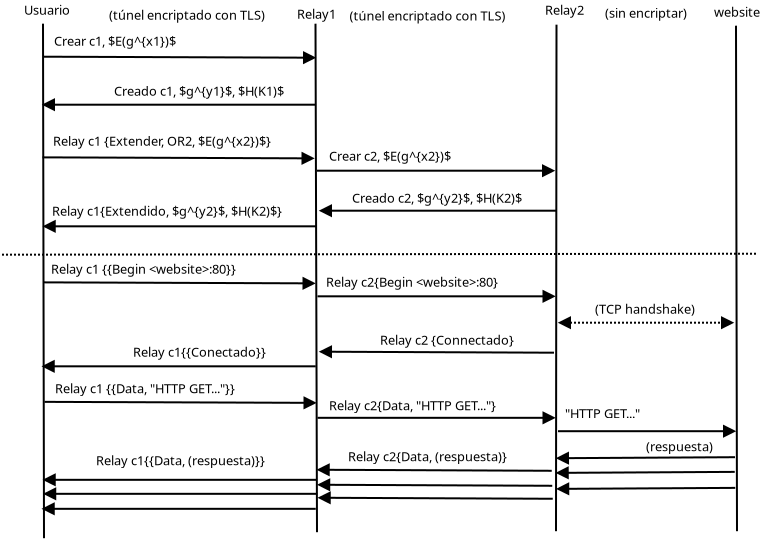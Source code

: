 <?xml version="1.0" encoding="UTF-8"?>
<dia:diagram xmlns:dia="http://www.lysator.liu.se/~alla/dia/">
  <dia:layer name="Fondo" visible="true" active="true">
    <dia:group>
      <dia:object type="Standard - Line" version="0" id="O0">
        <dia:attribute name="obj_pos">
          <dia:point val="5,5"/>
        </dia:attribute>
        <dia:attribute name="obj_bb">
          <dia:rectangle val="4.95,4.95;5.1,30.775"/>
        </dia:attribute>
        <dia:attribute name="conn_endpoints">
          <dia:point val="5,5"/>
          <dia:point val="5.05,30.725"/>
        </dia:attribute>
        <dia:attribute name="numcp">
          <dia:int val="1"/>
        </dia:attribute>
      </dia:object>
      <dia:object type="Standard - Text" version="1" id="O1">
        <dia:attribute name="obj_pos">
          <dia:point val="4.05,4.55"/>
        </dia:attribute>
        <dia:attribute name="obj_bb">
          <dia:rectangle val="4.05,3.955;6.48,4.7"/>
        </dia:attribute>
        <dia:attribute name="text">
          <dia:composite type="text">
            <dia:attribute name="string">
              <dia:string>#Usuario#</dia:string>
            </dia:attribute>
            <dia:attribute name="font">
              <dia:font family="sans" style="0" name="Helvetica"/>
            </dia:attribute>
            <dia:attribute name="height">
              <dia:real val="0.8"/>
            </dia:attribute>
            <dia:attribute name="pos">
              <dia:point val="4.05,4.55"/>
            </dia:attribute>
            <dia:attribute name="color">
              <dia:color val="#000000"/>
            </dia:attribute>
            <dia:attribute name="alignment">
              <dia:enum val="0"/>
            </dia:attribute>
          </dia:composite>
        </dia:attribute>
        <dia:attribute name="valign">
          <dia:enum val="3"/>
        </dia:attribute>
      </dia:object>
      <dia:object type="Standard - Line" version="0" id="O2">
        <dia:attribute name="obj_pos">
          <dia:point val="18.625,5"/>
        </dia:attribute>
        <dia:attribute name="obj_bb">
          <dia:rectangle val="18.575,4.95;18.75,30.475"/>
        </dia:attribute>
        <dia:attribute name="conn_endpoints">
          <dia:point val="18.625,5"/>
          <dia:point val="18.7,30.425"/>
        </dia:attribute>
        <dia:attribute name="numcp">
          <dia:int val="1"/>
        </dia:attribute>
      </dia:object>
      <dia:object type="Standard - Text" version="1" id="O3">
        <dia:attribute name="obj_pos">
          <dia:point val="17.7,4.75"/>
        </dia:attribute>
        <dia:attribute name="obj_bb">
          <dia:rectangle val="17.7,4.155;19.87,4.9"/>
        </dia:attribute>
        <dia:attribute name="text">
          <dia:composite type="text">
            <dia:attribute name="string">
              <dia:string>#Relay1#</dia:string>
            </dia:attribute>
            <dia:attribute name="font">
              <dia:font family="sans" style="0" name="Helvetica"/>
            </dia:attribute>
            <dia:attribute name="height">
              <dia:real val="0.8"/>
            </dia:attribute>
            <dia:attribute name="pos">
              <dia:point val="17.7,4.75"/>
            </dia:attribute>
            <dia:attribute name="color">
              <dia:color val="#000000"/>
            </dia:attribute>
            <dia:attribute name="alignment">
              <dia:enum val="0"/>
            </dia:attribute>
          </dia:composite>
        </dia:attribute>
        <dia:attribute name="valign">
          <dia:enum val="3"/>
        </dia:attribute>
      </dia:object>
      <dia:object type="Standard - Line" version="0" id="O4">
        <dia:attribute name="obj_pos">
          <dia:point val="30.675,5.05"/>
        </dia:attribute>
        <dia:attribute name="obj_bb">
          <dia:rectangle val="30.6,5.0;30.725,30.425"/>
        </dia:attribute>
        <dia:attribute name="conn_endpoints">
          <dia:point val="30.675,5.05"/>
          <dia:point val="30.65,30.375"/>
        </dia:attribute>
        <dia:attribute name="numcp">
          <dia:int val="1"/>
        </dia:attribute>
      </dia:object>
      <dia:object type="Standard - Text" version="1" id="O5">
        <dia:attribute name="obj_pos">
          <dia:point val="30.1,4.55"/>
        </dia:attribute>
        <dia:attribute name="obj_bb">
          <dia:rectangle val="30.1,3.955;32.27,4.7"/>
        </dia:attribute>
        <dia:attribute name="text">
          <dia:composite type="text">
            <dia:attribute name="string">
              <dia:string>#Relay2#</dia:string>
            </dia:attribute>
            <dia:attribute name="font">
              <dia:font family="sans" style="0" name="Helvetica"/>
            </dia:attribute>
            <dia:attribute name="height">
              <dia:real val="0.8"/>
            </dia:attribute>
            <dia:attribute name="pos">
              <dia:point val="30.1,4.55"/>
            </dia:attribute>
            <dia:attribute name="color">
              <dia:color val="#000000"/>
            </dia:attribute>
            <dia:attribute name="alignment">
              <dia:enum val="0"/>
            </dia:attribute>
          </dia:composite>
        </dia:attribute>
        <dia:attribute name="valign">
          <dia:enum val="3"/>
        </dia:attribute>
      </dia:object>
      <dia:object type="Standard - Line" version="0" id="O6">
        <dia:attribute name="obj_pos">
          <dia:point val="39.65,5.1"/>
        </dia:attribute>
        <dia:attribute name="obj_bb">
          <dia:rectangle val="39.6,5.05;39.75,30.425"/>
        </dia:attribute>
        <dia:attribute name="conn_endpoints">
          <dia:point val="39.65,5.1"/>
          <dia:point val="39.7,30.375"/>
        </dia:attribute>
        <dia:attribute name="numcp">
          <dia:int val="1"/>
        </dia:attribute>
      </dia:object>
      <dia:object type="Standard - Text" version="1" id="O7">
        <dia:attribute name="obj_pos">
          <dia:point val="38.55,4.65"/>
        </dia:attribute>
        <dia:attribute name="obj_bb">
          <dia:rectangle val="38.55,4.055;41.03,4.8"/>
        </dia:attribute>
        <dia:attribute name="text">
          <dia:composite type="text">
            <dia:attribute name="string">
              <dia:string>#website#</dia:string>
            </dia:attribute>
            <dia:attribute name="font">
              <dia:font family="sans" style="0" name="Helvetica"/>
            </dia:attribute>
            <dia:attribute name="height">
              <dia:real val="0.8"/>
            </dia:attribute>
            <dia:attribute name="pos">
              <dia:point val="38.55,4.65"/>
            </dia:attribute>
            <dia:attribute name="color">
              <dia:color val="#000000"/>
            </dia:attribute>
            <dia:attribute name="alignment">
              <dia:enum val="0"/>
            </dia:attribute>
          </dia:composite>
        </dia:attribute>
        <dia:attribute name="valign">
          <dia:enum val="3"/>
        </dia:attribute>
      </dia:object>
      <dia:object type="Standard - Text" version="1" id="O8">
        <dia:attribute name="obj_pos">
          <dia:point val="8.3,4.8"/>
        </dia:attribute>
        <dia:attribute name="obj_bb">
          <dia:rectangle val="8.3,4.205;16.788,4.95"/>
        </dia:attribute>
        <dia:attribute name="text">
          <dia:composite type="text">
            <dia:attribute name="string">
              <dia:string>#(túnel encriptado con TLS)#</dia:string>
            </dia:attribute>
            <dia:attribute name="font">
              <dia:font family="sans" style="0" name="Helvetica"/>
            </dia:attribute>
            <dia:attribute name="height">
              <dia:real val="0.8"/>
            </dia:attribute>
            <dia:attribute name="pos">
              <dia:point val="8.3,4.8"/>
            </dia:attribute>
            <dia:attribute name="color">
              <dia:color val="#000000"/>
            </dia:attribute>
            <dia:attribute name="alignment">
              <dia:enum val="0"/>
            </dia:attribute>
          </dia:composite>
        </dia:attribute>
        <dia:attribute name="valign">
          <dia:enum val="3"/>
        </dia:attribute>
      </dia:object>
      <dia:object type="Standard - Line" version="0" id="O9">
        <dia:attribute name="obj_pos">
          <dia:point val="5.05,6.65"/>
        </dia:attribute>
        <dia:attribute name="obj_bb">
          <dia:rectangle val="5.0,6.367;18.712,7.029"/>
        </dia:attribute>
        <dia:attribute name="conn_endpoints">
          <dia:point val="5.05,6.65"/>
          <dia:point val="18.6,6.7"/>
        </dia:attribute>
        <dia:attribute name="numcp">
          <dia:int val="1"/>
        </dia:attribute>
        <dia:attribute name="end_arrow">
          <dia:enum val="3"/>
        </dia:attribute>
        <dia:attribute name="end_arrow_length">
          <dia:real val="0.5"/>
        </dia:attribute>
        <dia:attribute name="end_arrow_width">
          <dia:real val="0.5"/>
        </dia:attribute>
      </dia:object>
      <dia:object type="Standard - Text" version="1" id="O10">
        <dia:attribute name="obj_pos">
          <dia:point val="5.55,6.1"/>
        </dia:attribute>
        <dia:attribute name="obj_bb">
          <dia:rectangle val="5.531,5.486;12.93,6.287"/>
        </dia:attribute>
        <dia:attribute name="text">
          <dia:composite type="text">
            <dia:attribute name="string">
              <dia:string>#Crear c1, $E(g^{x1})$#</dia:string>
            </dia:attribute>
            <dia:attribute name="font">
              <dia:font family="sans" style="0" name="Helvetica"/>
            </dia:attribute>
            <dia:attribute name="height">
              <dia:real val="0.8"/>
            </dia:attribute>
            <dia:attribute name="pos">
              <dia:point val="5.55,6.1"/>
            </dia:attribute>
            <dia:attribute name="color">
              <dia:color val="#000000"/>
            </dia:attribute>
            <dia:attribute name="alignment">
              <dia:enum val="0"/>
            </dia:attribute>
          </dia:composite>
        </dia:attribute>
        <dia:attribute name="valign">
          <dia:enum val="3"/>
        </dia:attribute>
      </dia:object>
      <dia:object type="Standard - Line" version="0" id="O11">
        <dia:attribute name="obj_pos">
          <dia:point val="18.65,9.05"/>
        </dia:attribute>
        <dia:attribute name="obj_bb">
          <dia:rectangle val="4.888,8.719;18.7,9.381"/>
        </dia:attribute>
        <dia:attribute name="conn_endpoints">
          <dia:point val="18.65,9.05"/>
          <dia:point val="5,9.05"/>
        </dia:attribute>
        <dia:attribute name="numcp">
          <dia:int val="1"/>
        </dia:attribute>
        <dia:attribute name="end_arrow">
          <dia:enum val="3"/>
        </dia:attribute>
        <dia:attribute name="end_arrow_length">
          <dia:real val="0.5"/>
        </dia:attribute>
        <dia:attribute name="end_arrow_width">
          <dia:real val="0.5"/>
        </dia:attribute>
      </dia:object>
      <dia:object type="Standard - Text" version="1" id="O12">
        <dia:attribute name="obj_pos">
          <dia:point val="8.15,5.75"/>
        </dia:attribute>
        <dia:attribute name="obj_bb">
          <dia:rectangle val="8.15,5.155;8.15,5.9"/>
        </dia:attribute>
        <dia:attribute name="text">
          <dia:composite type="text">
            <dia:attribute name="string">
              <dia:string>##</dia:string>
            </dia:attribute>
            <dia:attribute name="font">
              <dia:font family="sans" style="0" name="Helvetica"/>
            </dia:attribute>
            <dia:attribute name="height">
              <dia:real val="0.8"/>
            </dia:attribute>
            <dia:attribute name="pos">
              <dia:point val="8.15,5.75"/>
            </dia:attribute>
            <dia:attribute name="color">
              <dia:color val="#000000"/>
            </dia:attribute>
            <dia:attribute name="alignment">
              <dia:enum val="0"/>
            </dia:attribute>
          </dia:composite>
        </dia:attribute>
        <dia:attribute name="valign">
          <dia:enum val="3"/>
        </dia:attribute>
      </dia:object>
      <dia:object type="Standard - Text" version="1" id="O13">
        <dia:attribute name="obj_pos">
          <dia:point val="8.55,8.6"/>
        </dia:attribute>
        <dia:attribute name="obj_bb">
          <dia:rectangle val="8.55,8.005;18.593,8.75"/>
        </dia:attribute>
        <dia:attribute name="text">
          <dia:composite type="text">
            <dia:attribute name="string">
              <dia:string>#Creado c1, $g^{y1}$, $H(K1)$#</dia:string>
            </dia:attribute>
            <dia:attribute name="font">
              <dia:font family="sans" style="0" name="Helvetica"/>
            </dia:attribute>
            <dia:attribute name="height">
              <dia:real val="0.8"/>
            </dia:attribute>
            <dia:attribute name="pos">
              <dia:point val="8.55,8.6"/>
            </dia:attribute>
            <dia:attribute name="color">
              <dia:color val="#000000"/>
            </dia:attribute>
            <dia:attribute name="alignment">
              <dia:enum val="0"/>
            </dia:attribute>
          </dia:composite>
        </dia:attribute>
        <dia:attribute name="valign">
          <dia:enum val="3"/>
        </dia:attribute>
      </dia:object>
      <dia:object type="Standard - Line" version="0" id="O14">
        <dia:attribute name="obj_pos">
          <dia:point val="4.975,11.683"/>
        </dia:attribute>
        <dia:attribute name="obj_bb">
          <dia:rectangle val="4.925,11.4;18.637,12.062"/>
        </dia:attribute>
        <dia:attribute name="conn_endpoints">
          <dia:point val="4.975,11.683"/>
          <dia:point val="18.525,11.733"/>
        </dia:attribute>
        <dia:attribute name="numcp">
          <dia:int val="1"/>
        </dia:attribute>
        <dia:attribute name="end_arrow">
          <dia:enum val="3"/>
        </dia:attribute>
        <dia:attribute name="end_arrow_length">
          <dia:real val="0.5"/>
        </dia:attribute>
        <dia:attribute name="end_arrow_width">
          <dia:real val="0.5"/>
        </dia:attribute>
      </dia:object>
      <dia:object type="Standard - Text" version="1" id="O15">
        <dia:attribute name="obj_pos">
          <dia:point val="5.5,11.1"/>
        </dia:attribute>
        <dia:attribute name="obj_bb">
          <dia:rectangle val="5.5,10.486;18.596,11.287"/>
        </dia:attribute>
        <dia:attribute name="text">
          <dia:composite type="text">
            <dia:attribute name="string">
              <dia:string>#Relay c1 {Extender, OR2, $E(g^{x2})$}#</dia:string>
            </dia:attribute>
            <dia:attribute name="font">
              <dia:font family="sans" style="0" name="Helvetica"/>
            </dia:attribute>
            <dia:attribute name="height">
              <dia:real val="0.8"/>
            </dia:attribute>
            <dia:attribute name="pos">
              <dia:point val="5.5,11.1"/>
            </dia:attribute>
            <dia:attribute name="color">
              <dia:color val="#000000"/>
            </dia:attribute>
            <dia:attribute name="alignment">
              <dia:enum val="0"/>
            </dia:attribute>
          </dia:composite>
        </dia:attribute>
        <dia:attribute name="valign">
          <dia:enum val="3"/>
        </dia:attribute>
      </dia:object>
      <dia:object type="Standard - Text" version="1" id="O16">
        <dia:attribute name="obj_pos">
          <dia:point val="20.325,4.845"/>
        </dia:attribute>
        <dia:attribute name="obj_bb">
          <dia:rectangle val="20.325,4.25;28.812,4.995"/>
        </dia:attribute>
        <dia:attribute name="text">
          <dia:composite type="text">
            <dia:attribute name="string">
              <dia:string>#(túnel encriptado con TLS)#</dia:string>
            </dia:attribute>
            <dia:attribute name="font">
              <dia:font family="sans" style="0" name="Helvetica"/>
            </dia:attribute>
            <dia:attribute name="height">
              <dia:real val="0.8"/>
            </dia:attribute>
            <dia:attribute name="pos">
              <dia:point val="20.325,4.845"/>
            </dia:attribute>
            <dia:attribute name="color">
              <dia:color val="#000000"/>
            </dia:attribute>
            <dia:attribute name="alignment">
              <dia:enum val="0"/>
            </dia:attribute>
          </dia:composite>
        </dia:attribute>
        <dia:attribute name="valign">
          <dia:enum val="3"/>
        </dia:attribute>
      </dia:object>
      <dia:object type="Standard - Line" version="0" id="O17">
        <dia:attribute name="obj_pos">
          <dia:point val="18.7,12.35"/>
        </dia:attribute>
        <dia:attribute name="obj_bb">
          <dia:rectangle val="18.65,12.019;30.662,12.681"/>
        </dia:attribute>
        <dia:attribute name="conn_endpoints">
          <dia:point val="18.7,12.35"/>
          <dia:point val="30.55,12.35"/>
        </dia:attribute>
        <dia:attribute name="numcp">
          <dia:int val="1"/>
        </dia:attribute>
        <dia:attribute name="end_arrow">
          <dia:enum val="3"/>
        </dia:attribute>
        <dia:attribute name="end_arrow_length">
          <dia:real val="0.5"/>
        </dia:attribute>
        <dia:attribute name="end_arrow_width">
          <dia:real val="0.5"/>
        </dia:attribute>
      </dia:object>
      <dia:object type="Standard - Text" version="1" id="O18">
        <dia:attribute name="obj_pos">
          <dia:point val="19.3,11.85"/>
        </dia:attribute>
        <dia:attribute name="obj_bb">
          <dia:rectangle val="19.3,11.236;26.699,12.037"/>
        </dia:attribute>
        <dia:attribute name="text">
          <dia:composite type="text">
            <dia:attribute name="string">
              <dia:string>#Crear c2, $E(g^{x2})$#</dia:string>
            </dia:attribute>
            <dia:attribute name="font">
              <dia:font family="sans" style="0" name="Helvetica"/>
            </dia:attribute>
            <dia:attribute name="height">
              <dia:real val="0.8"/>
            </dia:attribute>
            <dia:attribute name="pos">
              <dia:point val="19.3,11.85"/>
            </dia:attribute>
            <dia:attribute name="color">
              <dia:color val="#000000"/>
            </dia:attribute>
            <dia:attribute name="alignment">
              <dia:enum val="0"/>
            </dia:attribute>
          </dia:composite>
        </dia:attribute>
        <dia:attribute name="valign">
          <dia:enum val="3"/>
        </dia:attribute>
      </dia:object>
      <dia:object type="Standard - Line" version="0" id="O19">
        <dia:attribute name="obj_pos">
          <dia:point val="30.65,14.35"/>
        </dia:attribute>
        <dia:attribute name="obj_bb">
          <dia:rectangle val="18.738,14.019;30.7,14.681"/>
        </dia:attribute>
        <dia:attribute name="conn_endpoints">
          <dia:point val="30.65,14.35"/>
          <dia:point val="18.85,14.35"/>
        </dia:attribute>
        <dia:attribute name="numcp">
          <dia:int val="1"/>
        </dia:attribute>
        <dia:attribute name="end_arrow">
          <dia:enum val="3"/>
        </dia:attribute>
        <dia:attribute name="end_arrow_length">
          <dia:real val="0.5"/>
        </dia:attribute>
        <dia:attribute name="end_arrow_width">
          <dia:real val="0.5"/>
        </dia:attribute>
      </dia:object>
      <dia:object type="Standard - Text" version="1" id="O20">
        <dia:attribute name="obj_pos">
          <dia:point val="20.45,13.95"/>
        </dia:attribute>
        <dia:attribute name="obj_bb">
          <dia:rectangle val="20.45,13.355;30.492,14.1"/>
        </dia:attribute>
        <dia:attribute name="text">
          <dia:composite type="text">
            <dia:attribute name="string">
              <dia:string>#Creado c2, $g^{y2}$, $H(K2)$#</dia:string>
            </dia:attribute>
            <dia:attribute name="font">
              <dia:font family="sans" style="0" name="Helvetica"/>
            </dia:attribute>
            <dia:attribute name="height">
              <dia:real val="0.8"/>
            </dia:attribute>
            <dia:attribute name="pos">
              <dia:point val="20.45,13.95"/>
            </dia:attribute>
            <dia:attribute name="color">
              <dia:color val="#000000"/>
            </dia:attribute>
            <dia:attribute name="alignment">
              <dia:enum val="0"/>
            </dia:attribute>
          </dia:composite>
        </dia:attribute>
        <dia:attribute name="valign">
          <dia:enum val="3"/>
        </dia:attribute>
      </dia:object>
      <dia:object type="Standard - Line" version="0" id="O21">
        <dia:attribute name="obj_pos">
          <dia:point val="18.687,15.131"/>
        </dia:attribute>
        <dia:attribute name="obj_bb">
          <dia:rectangle val="4.925,14.8;18.737,15.462"/>
        </dia:attribute>
        <dia:attribute name="conn_endpoints">
          <dia:point val="18.687,15.131"/>
          <dia:point val="5.037,15.131"/>
        </dia:attribute>
        <dia:attribute name="numcp">
          <dia:int val="1"/>
        </dia:attribute>
        <dia:attribute name="end_arrow">
          <dia:enum val="3"/>
        </dia:attribute>
        <dia:attribute name="end_arrow_length">
          <dia:real val="0.5"/>
        </dia:attribute>
        <dia:attribute name="end_arrow_width">
          <dia:real val="0.5"/>
        </dia:attribute>
      </dia:object>
      <dia:object type="Standard - Text" version="1" id="O22">
        <dia:attribute name="obj_pos">
          <dia:point val="9.05,11"/>
        </dia:attribute>
        <dia:attribute name="obj_bb">
          <dia:rectangle val="9.05,10.405;9.05,11.15"/>
        </dia:attribute>
        <dia:attribute name="text">
          <dia:composite type="text">
            <dia:attribute name="string">
              <dia:string>##</dia:string>
            </dia:attribute>
            <dia:attribute name="font">
              <dia:font family="sans" style="0" name="Helvetica"/>
            </dia:attribute>
            <dia:attribute name="height">
              <dia:real val="0.8"/>
            </dia:attribute>
            <dia:attribute name="pos">
              <dia:point val="9.05,11"/>
            </dia:attribute>
            <dia:attribute name="color">
              <dia:color val="#000000"/>
            </dia:attribute>
            <dia:attribute name="alignment">
              <dia:enum val="0"/>
            </dia:attribute>
          </dia:composite>
        </dia:attribute>
        <dia:attribute name="valign">
          <dia:enum val="3"/>
        </dia:attribute>
      </dia:object>
      <dia:object type="Standard - Text" version="1" id="O23">
        <dia:attribute name="obj_pos">
          <dia:point val="5.45,14.6"/>
        </dia:attribute>
        <dia:attribute name="obj_bb">
          <dia:rectangle val="5.45,14.005;19.008,14.75"/>
        </dia:attribute>
        <dia:attribute name="text">
          <dia:composite type="text">
            <dia:attribute name="string">
              <dia:string>#Relay c1{Extendido, $g^{y2}$, $H(K2)$}#</dia:string>
            </dia:attribute>
            <dia:attribute name="font">
              <dia:font family="sans" style="0" name="Helvetica"/>
            </dia:attribute>
            <dia:attribute name="height">
              <dia:real val="0.8"/>
            </dia:attribute>
            <dia:attribute name="pos">
              <dia:point val="5.45,14.6"/>
            </dia:attribute>
            <dia:attribute name="color">
              <dia:color val="#000000"/>
            </dia:attribute>
            <dia:attribute name="alignment">
              <dia:enum val="0"/>
            </dia:attribute>
          </dia:composite>
        </dia:attribute>
        <dia:attribute name="valign">
          <dia:enum val="3"/>
        </dia:attribute>
      </dia:object>
      <dia:object type="Standard - Line" version="0" id="O24">
        <dia:attribute name="obj_pos">
          <dia:point val="2.95,16.55"/>
        </dia:attribute>
        <dia:attribute name="obj_bb">
          <dia:rectangle val="2.9,16.45;40.8,16.6"/>
        </dia:attribute>
        <dia:attribute name="conn_endpoints">
          <dia:point val="2.95,16.55"/>
          <dia:point val="40.75,16.5"/>
        </dia:attribute>
        <dia:attribute name="numcp">
          <dia:int val="1"/>
        </dia:attribute>
        <dia:attribute name="line_style">
          <dia:enum val="4"/>
        </dia:attribute>
      </dia:object>
      <dia:object type="Standard - Line" version="0" id="O25">
        <dia:attribute name="obj_pos">
          <dia:point val="5.025,17.933"/>
        </dia:attribute>
        <dia:attribute name="obj_bb">
          <dia:rectangle val="4.975,17.65;18.687,18.312"/>
        </dia:attribute>
        <dia:attribute name="conn_endpoints">
          <dia:point val="5.025,17.933"/>
          <dia:point val="18.575,17.983"/>
        </dia:attribute>
        <dia:attribute name="numcp">
          <dia:int val="1"/>
        </dia:attribute>
        <dia:attribute name="end_arrow">
          <dia:enum val="3"/>
        </dia:attribute>
        <dia:attribute name="end_arrow_length">
          <dia:real val="0.5"/>
        </dia:attribute>
        <dia:attribute name="end_arrow_width">
          <dia:real val="0.5"/>
        </dia:attribute>
      </dia:object>
      <dia:object type="Standard - Text" version="1" id="O26">
        <dia:attribute name="obj_pos">
          <dia:point val="5.4,17.5"/>
        </dia:attribute>
        <dia:attribute name="obj_bb">
          <dia:rectangle val="5.4,16.905;16.57,17.65"/>
        </dia:attribute>
        <dia:attribute name="text">
          <dia:composite type="text">
            <dia:attribute name="string">
              <dia:string>#Relay c1 {{Begin &lt;website&gt;:80}}#</dia:string>
            </dia:attribute>
            <dia:attribute name="font">
              <dia:font family="sans" style="0" name="Helvetica"/>
            </dia:attribute>
            <dia:attribute name="height">
              <dia:real val="0.8"/>
            </dia:attribute>
            <dia:attribute name="pos">
              <dia:point val="5.4,17.5"/>
            </dia:attribute>
            <dia:attribute name="color">
              <dia:color val="#000000"/>
            </dia:attribute>
            <dia:attribute name="alignment">
              <dia:enum val="0"/>
            </dia:attribute>
          </dia:composite>
        </dia:attribute>
        <dia:attribute name="valign">
          <dia:enum val="3"/>
        </dia:attribute>
      </dia:object>
      <dia:object type="Standard - Line" version="0" id="O27">
        <dia:attribute name="obj_pos">
          <dia:point val="18.725,18.631"/>
        </dia:attribute>
        <dia:attribute name="obj_bb">
          <dia:rectangle val="18.675,18.3;30.687,18.962"/>
        </dia:attribute>
        <dia:attribute name="conn_endpoints">
          <dia:point val="18.725,18.631"/>
          <dia:point val="30.575,18.631"/>
        </dia:attribute>
        <dia:attribute name="numcp">
          <dia:int val="1"/>
        </dia:attribute>
        <dia:attribute name="end_arrow">
          <dia:enum val="3"/>
        </dia:attribute>
        <dia:attribute name="end_arrow_length">
          <dia:real val="0.5"/>
        </dia:attribute>
        <dia:attribute name="end_arrow_width">
          <dia:real val="0.5"/>
        </dia:attribute>
      </dia:object>
      <dia:object type="Standard - Text" version="1" id="O28">
        <dia:attribute name="obj_pos">
          <dia:point val="19.15,18.15"/>
        </dia:attribute>
        <dia:attribute name="obj_bb">
          <dia:rectangle val="19.15,17.536;29.321,18.337"/>
        </dia:attribute>
        <dia:attribute name="text">
          <dia:composite type="text">
            <dia:attribute name="string">
              <dia:string>#Relay c2{Begin &lt;website&gt;:80}#</dia:string>
            </dia:attribute>
            <dia:attribute name="font">
              <dia:font family="sans" style="0" name="Helvetica"/>
            </dia:attribute>
            <dia:attribute name="height">
              <dia:real val="0.8"/>
            </dia:attribute>
            <dia:attribute name="pos">
              <dia:point val="19.15,18.15"/>
            </dia:attribute>
            <dia:attribute name="color">
              <dia:color val="#000000"/>
            </dia:attribute>
            <dia:attribute name="alignment">
              <dia:enum val="0"/>
            </dia:attribute>
          </dia:composite>
        </dia:attribute>
        <dia:attribute name="valign">
          <dia:enum val="3"/>
        </dia:attribute>
      </dia:object>
      <dia:object type="Standard - Text" version="1" id="O29">
        <dia:attribute name="obj_pos">
          <dia:point val="33.1,4.7"/>
        </dia:attribute>
        <dia:attribute name="obj_bb">
          <dia:rectangle val="33.1,4.086;37.641,4.887"/>
        </dia:attribute>
        <dia:attribute name="text">
          <dia:composite type="text">
            <dia:attribute name="string">
              <dia:string>#(sin encriptar)#</dia:string>
            </dia:attribute>
            <dia:attribute name="font">
              <dia:font family="sans" style="0" name="Helvetica"/>
            </dia:attribute>
            <dia:attribute name="height">
              <dia:real val="0.8"/>
            </dia:attribute>
            <dia:attribute name="pos">
              <dia:point val="33.1,4.7"/>
            </dia:attribute>
            <dia:attribute name="color">
              <dia:color val="#000000"/>
            </dia:attribute>
            <dia:attribute name="alignment">
              <dia:enum val="0"/>
            </dia:attribute>
          </dia:composite>
        </dia:attribute>
        <dia:attribute name="valign">
          <dia:enum val="3"/>
        </dia:attribute>
      </dia:object>
      <dia:object type="Standard - Line" version="0" id="O30">
        <dia:attribute name="obj_pos">
          <dia:point val="30.8,19.95"/>
        </dia:attribute>
        <dia:attribute name="obj_bb">
          <dia:rectangle val="30.738,19.619;39.562,20.281"/>
        </dia:attribute>
        <dia:attribute name="conn_endpoints">
          <dia:point val="30.8,19.95"/>
          <dia:point val="39.5,19.95"/>
        </dia:attribute>
        <dia:attribute name="numcp">
          <dia:int val="1"/>
        </dia:attribute>
        <dia:attribute name="line_style">
          <dia:enum val="4"/>
        </dia:attribute>
        <dia:attribute name="start_arrow">
          <dia:enum val="3"/>
        </dia:attribute>
        <dia:attribute name="start_arrow_length">
          <dia:real val="0.5"/>
        </dia:attribute>
        <dia:attribute name="start_arrow_width">
          <dia:real val="0.5"/>
        </dia:attribute>
        <dia:attribute name="end_arrow">
          <dia:enum val="3"/>
        </dia:attribute>
        <dia:attribute name="end_arrow_length">
          <dia:real val="0.5"/>
        </dia:attribute>
        <dia:attribute name="end_arrow_width">
          <dia:real val="0.5"/>
        </dia:attribute>
      </dia:object>
      <dia:object type="Standard - Text" version="1" id="O31">
        <dia:attribute name="obj_pos">
          <dia:point val="32.6,19.5"/>
        </dia:attribute>
        <dia:attribute name="obj_bb">
          <dia:rectangle val="32.6,18.905;37.97,19.65"/>
        </dia:attribute>
        <dia:attribute name="text">
          <dia:composite type="text">
            <dia:attribute name="string">
              <dia:string>#(TCP handshake)#</dia:string>
            </dia:attribute>
            <dia:attribute name="font">
              <dia:font family="sans" style="0" name="Helvetica"/>
            </dia:attribute>
            <dia:attribute name="height">
              <dia:real val="0.8"/>
            </dia:attribute>
            <dia:attribute name="pos">
              <dia:point val="32.6,19.5"/>
            </dia:attribute>
            <dia:attribute name="color">
              <dia:color val="#000000"/>
            </dia:attribute>
            <dia:attribute name="alignment">
              <dia:enum val="0"/>
            </dia:attribute>
          </dia:composite>
        </dia:attribute>
        <dia:attribute name="valign">
          <dia:enum val="3"/>
        </dia:attribute>
      </dia:object>
      <dia:object type="Standard - Line" version="0" id="O32">
        <dia:attribute name="obj_pos">
          <dia:point val="30.55,21.45"/>
        </dia:attribute>
        <dia:attribute name="obj_bb">
          <dia:rectangle val="18.738,21.072;30.6,21.733"/>
        </dia:attribute>
        <dia:attribute name="conn_endpoints">
          <dia:point val="30.55,21.45"/>
          <dia:point val="18.85,21.4"/>
        </dia:attribute>
        <dia:attribute name="numcp">
          <dia:int val="1"/>
        </dia:attribute>
        <dia:attribute name="end_arrow">
          <dia:enum val="3"/>
        </dia:attribute>
        <dia:attribute name="end_arrow_length">
          <dia:real val="0.5"/>
        </dia:attribute>
        <dia:attribute name="end_arrow_width">
          <dia:real val="0.5"/>
        </dia:attribute>
      </dia:object>
      <dia:object type="Standard - Text" version="1" id="O33">
        <dia:attribute name="obj_pos">
          <dia:point val="21.85,21.05"/>
        </dia:attribute>
        <dia:attribute name="obj_bb">
          <dia:rectangle val="21.85,20.455;29.433,21.2"/>
        </dia:attribute>
        <dia:attribute name="text">
          <dia:composite type="text">
            <dia:attribute name="string">
              <dia:string>#Relay c2 {Connectado}#</dia:string>
            </dia:attribute>
            <dia:attribute name="font">
              <dia:font family="sans" style="0" name="Helvetica"/>
            </dia:attribute>
            <dia:attribute name="height">
              <dia:real val="0.8"/>
            </dia:attribute>
            <dia:attribute name="pos">
              <dia:point val="21.85,21.05"/>
            </dia:attribute>
            <dia:attribute name="color">
              <dia:color val="#000000"/>
            </dia:attribute>
            <dia:attribute name="alignment">
              <dia:enum val="0"/>
            </dia:attribute>
          </dia:composite>
        </dia:attribute>
        <dia:attribute name="valign">
          <dia:enum val="3"/>
        </dia:attribute>
      </dia:object>
      <dia:object type="Standard - Line" version="0" id="O34">
        <dia:attribute name="obj_pos">
          <dia:point val="18.637,22.131"/>
        </dia:attribute>
        <dia:attribute name="obj_bb">
          <dia:rectangle val="4.875,21.8;18.687,22.462"/>
        </dia:attribute>
        <dia:attribute name="conn_endpoints">
          <dia:point val="18.637,22.131"/>
          <dia:point val="4.987,22.131"/>
        </dia:attribute>
        <dia:attribute name="numcp">
          <dia:int val="1"/>
        </dia:attribute>
        <dia:attribute name="end_arrow">
          <dia:enum val="3"/>
        </dia:attribute>
        <dia:attribute name="end_arrow_length">
          <dia:real val="0.5"/>
        </dia:attribute>
        <dia:attribute name="end_arrow_width">
          <dia:real val="0.5"/>
        </dia:attribute>
      </dia:object>
      <dia:object type="Standard - Text" version="1" id="O35">
        <dia:attribute name="obj_pos">
          <dia:point val="9.5,21.65"/>
        </dia:attribute>
        <dia:attribute name="obj_bb">
          <dia:rectangle val="9.5,21.055;17.29,21.8"/>
        </dia:attribute>
        <dia:attribute name="text">
          <dia:composite type="text">
            <dia:attribute name="string">
              <dia:string>#Relay c1{{Conectado}}#</dia:string>
            </dia:attribute>
            <dia:attribute name="font">
              <dia:font family="sans" style="0" name="Helvetica"/>
            </dia:attribute>
            <dia:attribute name="height">
              <dia:real val="0.8"/>
            </dia:attribute>
            <dia:attribute name="pos">
              <dia:point val="9.5,21.65"/>
            </dia:attribute>
            <dia:attribute name="color">
              <dia:color val="#000000"/>
            </dia:attribute>
            <dia:attribute name="alignment">
              <dia:enum val="0"/>
            </dia:attribute>
          </dia:composite>
        </dia:attribute>
        <dia:attribute name="valign">
          <dia:enum val="3"/>
        </dia:attribute>
      </dia:object>
      <dia:object type="Standard - Line" version="0" id="O36">
        <dia:attribute name="obj_pos">
          <dia:point val="5.075,23.908"/>
        </dia:attribute>
        <dia:attribute name="obj_bb">
          <dia:rectangle val="5.025,23.625;18.737,24.287"/>
        </dia:attribute>
        <dia:attribute name="conn_endpoints">
          <dia:point val="5.075,23.908"/>
          <dia:point val="18.625,23.958"/>
        </dia:attribute>
        <dia:attribute name="numcp">
          <dia:int val="1"/>
        </dia:attribute>
        <dia:attribute name="end_arrow">
          <dia:enum val="3"/>
        </dia:attribute>
        <dia:attribute name="end_arrow_length">
          <dia:real val="0.5"/>
        </dia:attribute>
        <dia:attribute name="end_arrow_width">
          <dia:real val="0.5"/>
        </dia:attribute>
      </dia:object>
      <dia:object type="Standard - Text" version="1" id="O37">
        <dia:attribute name="obj_pos">
          <dia:point val="5.6,23.475"/>
        </dia:attribute>
        <dia:attribute name="obj_bb">
          <dia:rectangle val="5.6,22.861;16.361,23.662"/>
        </dia:attribute>
        <dia:attribute name="text">
          <dia:composite type="text">
            <dia:attribute name="string">
              <dia:string>#Relay c1 {{Data, "HTTP GET..."}}#</dia:string>
            </dia:attribute>
            <dia:attribute name="font">
              <dia:font family="sans" style="0" name="Helvetica"/>
            </dia:attribute>
            <dia:attribute name="height">
              <dia:real val="0.8"/>
            </dia:attribute>
            <dia:attribute name="pos">
              <dia:point val="5.6,23.475"/>
            </dia:attribute>
            <dia:attribute name="color">
              <dia:color val="#000000"/>
            </dia:attribute>
            <dia:attribute name="alignment">
              <dia:enum val="0"/>
            </dia:attribute>
          </dia:composite>
        </dia:attribute>
        <dia:attribute name="valign">
          <dia:enum val="3"/>
        </dia:attribute>
      </dia:object>
      <dia:object type="Standard - Line" version="0" id="O38">
        <dia:attribute name="obj_pos">
          <dia:point val="18.725,24.706"/>
        </dia:attribute>
        <dia:attribute name="obj_bb">
          <dia:rectangle val="18.675,24.375;30.687,25.037"/>
        </dia:attribute>
        <dia:attribute name="conn_endpoints">
          <dia:point val="18.725,24.706"/>
          <dia:point val="30.575,24.706"/>
        </dia:attribute>
        <dia:attribute name="numcp">
          <dia:int val="1"/>
        </dia:attribute>
        <dia:attribute name="end_arrow">
          <dia:enum val="3"/>
        </dia:attribute>
        <dia:attribute name="end_arrow_length">
          <dia:real val="0.5"/>
        </dia:attribute>
        <dia:attribute name="end_arrow_width">
          <dia:real val="0.5"/>
        </dia:attribute>
      </dia:object>
      <dia:object type="Standard - Text" version="1" id="O39">
        <dia:attribute name="obj_pos">
          <dia:point val="19.3,24.325"/>
        </dia:attribute>
        <dia:attribute name="obj_bb">
          <dia:rectangle val="19.3,23.711;29.044,24.512"/>
        </dia:attribute>
        <dia:attribute name="text">
          <dia:composite type="text">
            <dia:attribute name="string">
              <dia:string>#Relay c2{Data, "HTTP GET..."}#</dia:string>
            </dia:attribute>
            <dia:attribute name="font">
              <dia:font family="sans" style="0" name="Helvetica"/>
            </dia:attribute>
            <dia:attribute name="height">
              <dia:real val="0.8"/>
            </dia:attribute>
            <dia:attribute name="pos">
              <dia:point val="19.3,24.325"/>
            </dia:attribute>
            <dia:attribute name="color">
              <dia:color val="#000000"/>
            </dia:attribute>
            <dia:attribute name="alignment">
              <dia:enum val="0"/>
            </dia:attribute>
          </dia:composite>
        </dia:attribute>
        <dia:attribute name="valign">
          <dia:enum val="3"/>
        </dia:attribute>
      </dia:object>
      <dia:object type="Standard - Line" version="0" id="O40">
        <dia:attribute name="obj_pos">
          <dia:point val="30.75,25.375"/>
        </dia:attribute>
        <dia:attribute name="obj_bb">
          <dia:rectangle val="30.7,25.044;39.712,25.706"/>
        </dia:attribute>
        <dia:attribute name="conn_endpoints">
          <dia:point val="30.75,25.375"/>
          <dia:point val="39.6,25.375"/>
        </dia:attribute>
        <dia:attribute name="numcp">
          <dia:int val="1"/>
        </dia:attribute>
        <dia:attribute name="end_arrow">
          <dia:enum val="3"/>
        </dia:attribute>
        <dia:attribute name="end_arrow_length">
          <dia:real val="0.5"/>
        </dia:attribute>
        <dia:attribute name="end_arrow_width">
          <dia:real val="0.5"/>
        </dia:attribute>
      </dia:object>
      <dia:object type="Standard - Text" version="1" id="O41">
        <dia:attribute name="obj_pos">
          <dia:point val="31.1,24.725"/>
        </dia:attribute>
        <dia:attribute name="obj_bb">
          <dia:rectangle val="31.1,24.111;35.371,24.912"/>
        </dia:attribute>
        <dia:attribute name="text">
          <dia:composite type="text">
            <dia:attribute name="string">
              <dia:string>#"HTTP GET..."#</dia:string>
            </dia:attribute>
            <dia:attribute name="font">
              <dia:font family="sans" style="0" name="Helvetica"/>
            </dia:attribute>
            <dia:attribute name="height">
              <dia:real val="0.8"/>
            </dia:attribute>
            <dia:attribute name="pos">
              <dia:point val="31.1,24.725"/>
            </dia:attribute>
            <dia:attribute name="color">
              <dia:color val="#000000"/>
            </dia:attribute>
            <dia:attribute name="alignment">
              <dia:enum val="0"/>
            </dia:attribute>
          </dia:composite>
        </dia:attribute>
        <dia:attribute name="valign">
          <dia:enum val="3"/>
        </dia:attribute>
      </dia:object>
      <dia:object type="Standard - Line" version="0" id="O42">
        <dia:attribute name="obj_pos">
          <dia:point val="39.6,26.675"/>
        </dia:attribute>
        <dia:attribute name="obj_bb">
          <dia:rectangle val="30.588,26.391;39.65,27.053"/>
        </dia:attribute>
        <dia:attribute name="conn_endpoints">
          <dia:point val="39.6,26.675"/>
          <dia:point val="30.7,26.725"/>
        </dia:attribute>
        <dia:attribute name="numcp">
          <dia:int val="1"/>
        </dia:attribute>
        <dia:attribute name="end_arrow">
          <dia:enum val="3"/>
        </dia:attribute>
        <dia:attribute name="end_arrow_length">
          <dia:real val="0.5"/>
        </dia:attribute>
        <dia:attribute name="end_arrow_width">
          <dia:real val="0.5"/>
        </dia:attribute>
      </dia:object>
      <dia:object type="Standard - Text" version="1" id="O43">
        <dia:attribute name="obj_pos">
          <dia:point val="35.15,26.375"/>
        </dia:attribute>
        <dia:attribute name="obj_bb">
          <dia:rectangle val="35.15,25.78;38.807,26.525"/>
        </dia:attribute>
        <dia:attribute name="text">
          <dia:composite type="text">
            <dia:attribute name="string">
              <dia:string>#(respuesta)#</dia:string>
            </dia:attribute>
            <dia:attribute name="font">
              <dia:font family="sans" style="0" name="Helvetica"/>
            </dia:attribute>
            <dia:attribute name="height">
              <dia:real val="0.8"/>
            </dia:attribute>
            <dia:attribute name="pos">
              <dia:point val="35.15,26.375"/>
            </dia:attribute>
            <dia:attribute name="color">
              <dia:color val="#000000"/>
            </dia:attribute>
            <dia:attribute name="alignment">
              <dia:enum val="0"/>
            </dia:attribute>
          </dia:composite>
        </dia:attribute>
        <dia:attribute name="valign">
          <dia:enum val="3"/>
        </dia:attribute>
      </dia:object>
      <dia:object type="Standard - Line" version="0" id="O44">
        <dia:attribute name="obj_pos">
          <dia:point val="39.587,27.409"/>
        </dia:attribute>
        <dia:attribute name="obj_bb">
          <dia:rectangle val="30.575,27.125;39.637,27.787"/>
        </dia:attribute>
        <dia:attribute name="conn_endpoints">
          <dia:point val="39.587,27.409"/>
          <dia:point val="30.687,27.459"/>
        </dia:attribute>
        <dia:attribute name="numcp">
          <dia:int val="1"/>
        </dia:attribute>
        <dia:attribute name="end_arrow">
          <dia:enum val="3"/>
        </dia:attribute>
        <dia:attribute name="end_arrow_length">
          <dia:real val="0.5"/>
        </dia:attribute>
        <dia:attribute name="end_arrow_width">
          <dia:real val="0.5"/>
        </dia:attribute>
      </dia:object>
      <dia:object type="Standard - Line" version="0" id="O45">
        <dia:attribute name="obj_pos">
          <dia:point val="39.612,28.209"/>
        </dia:attribute>
        <dia:attribute name="obj_bb">
          <dia:rectangle val="30.6,27.925;39.662,28.587"/>
        </dia:attribute>
        <dia:attribute name="conn_endpoints">
          <dia:point val="39.612,28.209"/>
          <dia:point val="30.712,28.259"/>
        </dia:attribute>
        <dia:attribute name="numcp">
          <dia:int val="1"/>
        </dia:attribute>
        <dia:attribute name="end_arrow">
          <dia:enum val="3"/>
        </dia:attribute>
        <dia:attribute name="end_arrow_length">
          <dia:real val="0.5"/>
        </dia:attribute>
        <dia:attribute name="end_arrow_width">
          <dia:real val="0.5"/>
        </dia:attribute>
      </dia:object>
      <dia:object type="Standard - Line" version="0" id="O46">
        <dia:attribute name="obj_pos">
          <dia:point val="30.437,27.354"/>
        </dia:attribute>
        <dia:attribute name="obj_bb">
          <dia:rectangle val="18.625,26.975;30.487,27.637"/>
        </dia:attribute>
        <dia:attribute name="conn_endpoints">
          <dia:point val="30.437,27.354"/>
          <dia:point val="18.737,27.303"/>
        </dia:attribute>
        <dia:attribute name="numcp">
          <dia:int val="1"/>
        </dia:attribute>
        <dia:attribute name="end_arrow">
          <dia:enum val="3"/>
        </dia:attribute>
        <dia:attribute name="end_arrow_length">
          <dia:real val="0.5"/>
        </dia:attribute>
        <dia:attribute name="end_arrow_width">
          <dia:real val="0.5"/>
        </dia:attribute>
      </dia:object>
      <dia:object type="Standard - Line" version="0" id="O47">
        <dia:attribute name="obj_pos">
          <dia:point val="30.462,28.104"/>
        </dia:attribute>
        <dia:attribute name="obj_bb">
          <dia:rectangle val="18.65,27.725;30.512,28.387"/>
        </dia:attribute>
        <dia:attribute name="conn_endpoints">
          <dia:point val="30.462,28.104"/>
          <dia:point val="18.762,28.053"/>
        </dia:attribute>
        <dia:attribute name="numcp">
          <dia:int val="1"/>
        </dia:attribute>
        <dia:attribute name="end_arrow">
          <dia:enum val="3"/>
        </dia:attribute>
        <dia:attribute name="end_arrow_length">
          <dia:real val="0.5"/>
        </dia:attribute>
        <dia:attribute name="end_arrow_width">
          <dia:real val="0.5"/>
        </dia:attribute>
      </dia:object>
      <dia:object type="Standard - Line" version="0" id="O48">
        <dia:attribute name="obj_pos">
          <dia:point val="30.487,28.753"/>
        </dia:attribute>
        <dia:attribute name="obj_bb">
          <dia:rectangle val="18.675,28.375;30.537,29.037"/>
        </dia:attribute>
        <dia:attribute name="conn_endpoints">
          <dia:point val="30.487,28.753"/>
          <dia:point val="18.787,28.703"/>
        </dia:attribute>
        <dia:attribute name="numcp">
          <dia:int val="1"/>
        </dia:attribute>
        <dia:attribute name="end_arrow">
          <dia:enum val="3"/>
        </dia:attribute>
        <dia:attribute name="end_arrow_length">
          <dia:real val="0.5"/>
        </dia:attribute>
        <dia:attribute name="end_arrow_width">
          <dia:real val="0.5"/>
        </dia:attribute>
      </dia:object>
      <dia:object type="Standard - Text" version="1" id="O49">
        <dia:attribute name="obj_pos">
          <dia:point val="20.25,26.875"/>
        </dia:attribute>
        <dia:attribute name="obj_bb">
          <dia:rectangle val="20.25,26.28;29.38,27.025"/>
        </dia:attribute>
        <dia:attribute name="text">
          <dia:composite type="text">
            <dia:attribute name="string">
              <dia:string>#Relay c2{Data, (respuesta)}#</dia:string>
            </dia:attribute>
            <dia:attribute name="font">
              <dia:font family="sans" style="0" name="Helvetica"/>
            </dia:attribute>
            <dia:attribute name="height">
              <dia:real val="0.8"/>
            </dia:attribute>
            <dia:attribute name="pos">
              <dia:point val="20.25,26.875"/>
            </dia:attribute>
            <dia:attribute name="color">
              <dia:color val="#000000"/>
            </dia:attribute>
            <dia:attribute name="alignment">
              <dia:enum val="0"/>
            </dia:attribute>
          </dia:composite>
        </dia:attribute>
        <dia:attribute name="valign">
          <dia:enum val="3"/>
        </dia:attribute>
      </dia:object>
      <dia:object type="Standard - Line" version="0" id="O50">
        <dia:attribute name="obj_pos">
          <dia:point val="18.687,27.806"/>
        </dia:attribute>
        <dia:attribute name="obj_bb">
          <dia:rectangle val="4.925,27.475;18.737,28.137"/>
        </dia:attribute>
        <dia:attribute name="conn_endpoints">
          <dia:point val="18.687,27.806"/>
          <dia:point val="5.037,27.806"/>
        </dia:attribute>
        <dia:attribute name="numcp">
          <dia:int val="1"/>
        </dia:attribute>
        <dia:attribute name="end_arrow">
          <dia:enum val="3"/>
        </dia:attribute>
        <dia:attribute name="end_arrow_length">
          <dia:real val="0.5"/>
        </dia:attribute>
        <dia:attribute name="end_arrow_width">
          <dia:real val="0.5"/>
        </dia:attribute>
      </dia:object>
      <dia:object type="Standard - Line" version="0" id="O51">
        <dia:attribute name="obj_pos">
          <dia:point val="18.712,28.506"/>
        </dia:attribute>
        <dia:attribute name="obj_bb">
          <dia:rectangle val="4.95,28.175;18.762,28.837"/>
        </dia:attribute>
        <dia:attribute name="conn_endpoints">
          <dia:point val="18.712,28.506"/>
          <dia:point val="5.062,28.506"/>
        </dia:attribute>
        <dia:attribute name="numcp">
          <dia:int val="1"/>
        </dia:attribute>
        <dia:attribute name="end_arrow">
          <dia:enum val="3"/>
        </dia:attribute>
        <dia:attribute name="end_arrow_length">
          <dia:real val="0.5"/>
        </dia:attribute>
        <dia:attribute name="end_arrow_width">
          <dia:real val="0.5"/>
        </dia:attribute>
      </dia:object>
      <dia:object type="Standard - Line" version="0" id="O52">
        <dia:attribute name="obj_pos">
          <dia:point val="18.637,29.256"/>
        </dia:attribute>
        <dia:attribute name="obj_bb">
          <dia:rectangle val="4.875,28.925;18.687,29.587"/>
        </dia:attribute>
        <dia:attribute name="conn_endpoints">
          <dia:point val="18.637,29.256"/>
          <dia:point val="4.987,29.256"/>
        </dia:attribute>
        <dia:attribute name="numcp">
          <dia:int val="1"/>
        </dia:attribute>
        <dia:attribute name="end_arrow">
          <dia:enum val="3"/>
        </dia:attribute>
        <dia:attribute name="end_arrow_length">
          <dia:real val="0.5"/>
        </dia:attribute>
        <dia:attribute name="end_arrow_width">
          <dia:real val="0.5"/>
        </dia:attribute>
      </dia:object>
      <dia:object type="Standard - Text" version="1" id="O53">
        <dia:attribute name="obj_pos">
          <dia:point val="7.65,27.075"/>
        </dia:attribute>
        <dia:attribute name="obj_bb">
          <dia:rectangle val="7.65,26.48;17.595,27.225"/>
        </dia:attribute>
        <dia:attribute name="text">
          <dia:composite type="text">
            <dia:attribute name="string">
              <dia:string>#Relay c1{{Data, (respuesta)}}#</dia:string>
            </dia:attribute>
            <dia:attribute name="font">
              <dia:font family="sans" style="0" name="Helvetica"/>
            </dia:attribute>
            <dia:attribute name="height">
              <dia:real val="0.8"/>
            </dia:attribute>
            <dia:attribute name="pos">
              <dia:point val="7.65,27.075"/>
            </dia:attribute>
            <dia:attribute name="color">
              <dia:color val="#000000"/>
            </dia:attribute>
            <dia:attribute name="alignment">
              <dia:enum val="0"/>
            </dia:attribute>
          </dia:composite>
        </dia:attribute>
        <dia:attribute name="valign">
          <dia:enum val="3"/>
        </dia:attribute>
      </dia:object>
    </dia:group>
  </dia:layer>
</dia:diagram>

